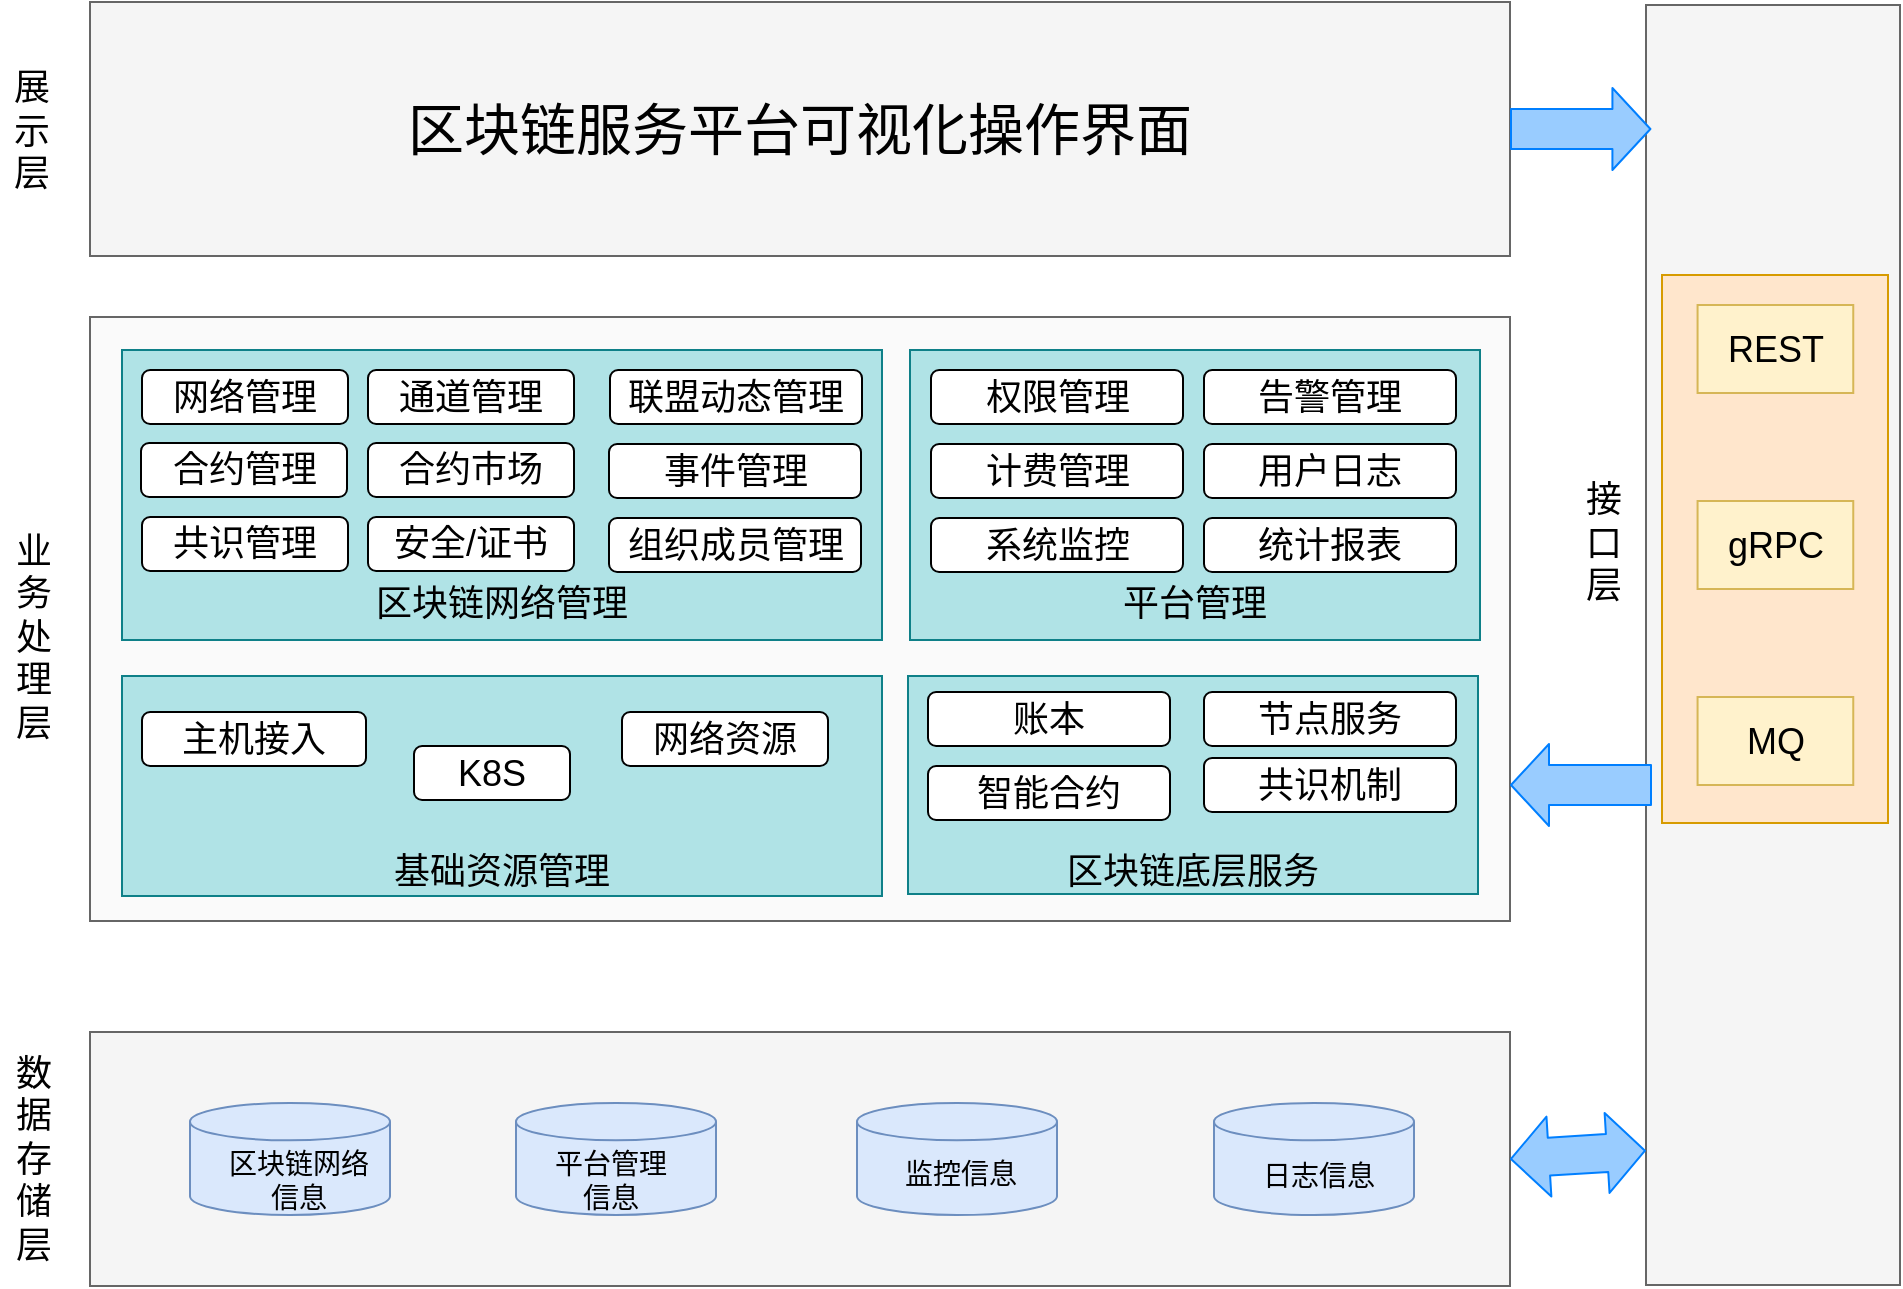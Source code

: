 <mxfile version="12.2.6" type="github" pages="1">
  <diagram id="XpZo0hVpMd-6xpYEEkTo" name="Page-1">
    <mxGraphModel dx="932" dy="569" grid="1" gridSize="10" guides="1" tooltips="1" connect="1" arrows="1" fold="1" page="1" pageScale="1" pageWidth="3300" pageHeight="4681" math="0" shadow="0">
      <root>
        <mxCell id="0"/>
        <mxCell id="1" parent="0"/>
        <mxCell id="LFdx-RBHR0Ke_Tq2nF07-43" value="" style="rounded=0;whiteSpace=wrap;html=1;fontSize=18;fillColor=#f5f5f5;strokeColor=#666666;glass=0;shadow=0;comic=0;arcSize=12;fillOpacity=50;fontColor=#333333;" parent="1" vertex="1">
          <mxGeometry x="285" y="347.5" width="710" height="302" as="geometry"/>
        </mxCell>
        <mxCell id="LFdx-RBHR0Ke_Tq2nF07-58" value="&lt;br&gt;&lt;br&gt;&lt;br&gt;&lt;br&gt;区块链底层服务" style="rounded=0;whiteSpace=wrap;html=1;shadow=0;glass=0;comic=0;fontSize=18;fillColor=#b0e3e6;strokeColor=#0e8088;" parent="1" vertex="1">
          <mxGeometry x="694" y="527" width="285" height="109" as="geometry"/>
        </mxCell>
        <mxCell id="LFdx-RBHR0Ke_Tq2nF07-44" value="&lt;br&gt;&lt;br&gt;&lt;br&gt;&lt;br&gt;&lt;br&gt;区块链网络管理" style="rounded=0;whiteSpace=wrap;html=1;shadow=0;glass=0;comic=0;fontSize=18;fillColor=#b0e3e6;strokeColor=#0e8088;" parent="1" vertex="1">
          <mxGeometry x="301" y="364" width="380" height="145" as="geometry"/>
        </mxCell>
        <mxCell id="LFdx-RBHR0Ke_Tq2nF07-45" value="网络管理" style="rounded=1;whiteSpace=wrap;html=1;shadow=0;glass=0;comic=0;fontSize=18;" parent="1" vertex="1">
          <mxGeometry x="311" y="374" width="103" height="27" as="geometry"/>
        </mxCell>
        <mxCell id="LFdx-RBHR0Ke_Tq2nF07-46" value="通道管理" style="rounded=1;whiteSpace=wrap;html=1;shadow=0;glass=0;comic=0;fontSize=18;" parent="1" vertex="1">
          <mxGeometry x="424" y="374" width="103" height="27" as="geometry"/>
        </mxCell>
        <mxCell id="LFdx-RBHR0Ke_Tq2nF07-47" value="合约管理" style="rounded=1;whiteSpace=wrap;html=1;shadow=0;glass=0;comic=0;fontSize=18;" parent="1" vertex="1">
          <mxGeometry x="310.5" y="410.5" width="103" height="27" as="geometry"/>
        </mxCell>
        <mxCell id="LFdx-RBHR0Ke_Tq2nF07-48" value="合约市场" style="rounded=1;whiteSpace=wrap;html=1;shadow=0;glass=0;comic=0;fontSize=18;" parent="1" vertex="1">
          <mxGeometry x="424" y="410.5" width="103" height="27" as="geometry"/>
        </mxCell>
        <mxCell id="LFdx-RBHR0Ke_Tq2nF07-49" value="联盟动态管理" style="rounded=1;whiteSpace=wrap;html=1;shadow=0;glass=0;comic=0;fontSize=18;" parent="1" vertex="1">
          <mxGeometry x="545" y="374" width="126" height="27" as="geometry"/>
        </mxCell>
        <mxCell id="LFdx-RBHR0Ke_Tq2nF07-50" value="事件管理" style="rounded=1;whiteSpace=wrap;html=1;shadow=0;glass=0;comic=0;fontSize=18;" parent="1" vertex="1">
          <mxGeometry x="544.5" y="411" width="126" height="27" as="geometry"/>
        </mxCell>
        <mxCell id="LFdx-RBHR0Ke_Tq2nF07-51" value="&lt;br&gt;&lt;br&gt;&lt;br&gt;&lt;br&gt;&lt;br&gt;平台管理" style="rounded=0;whiteSpace=wrap;html=1;shadow=0;glass=0;comic=0;fontSize=18;fillColor=#b0e3e6;strokeColor=#0e8088;" parent="1" vertex="1">
          <mxGeometry x="695" y="364" width="285" height="145" as="geometry"/>
        </mxCell>
        <mxCell id="LFdx-RBHR0Ke_Tq2nF07-52" value="组织成员管理" style="rounded=1;whiteSpace=wrap;html=1;shadow=0;glass=0;comic=0;fontSize=18;" parent="1" vertex="1">
          <mxGeometry x="544.5" y="448" width="126" height="27" as="geometry"/>
        </mxCell>
        <mxCell id="LFdx-RBHR0Ke_Tq2nF07-53" value="计费管理" style="rounded=1;whiteSpace=wrap;html=1;shadow=0;glass=0;comic=0;fontSize=18;" parent="1" vertex="1">
          <mxGeometry x="705.5" y="411" width="126" height="27" as="geometry"/>
        </mxCell>
        <mxCell id="LFdx-RBHR0Ke_Tq2nF07-54" value="告警管理" style="rounded=1;whiteSpace=wrap;html=1;shadow=0;glass=0;comic=0;fontSize=18;" parent="1" vertex="1">
          <mxGeometry x="842" y="374" width="126" height="27" as="geometry"/>
        </mxCell>
        <mxCell id="LFdx-RBHR0Ke_Tq2nF07-55" value="用户日志" style="rounded=1;whiteSpace=wrap;html=1;shadow=0;glass=0;comic=0;fontSize=18;" parent="1" vertex="1">
          <mxGeometry x="842" y="411" width="126" height="27" as="geometry"/>
        </mxCell>
        <mxCell id="LFdx-RBHR0Ke_Tq2nF07-56" value="系统监控" style="rounded=1;whiteSpace=wrap;html=1;shadow=0;glass=0;comic=0;fontSize=18;" parent="1" vertex="1">
          <mxGeometry x="705.5" y="448" width="126" height="27" as="geometry"/>
        </mxCell>
        <mxCell id="LFdx-RBHR0Ke_Tq2nF07-57" value="统计报表" style="rounded=1;whiteSpace=wrap;html=1;shadow=0;glass=0;comic=0;fontSize=18;" parent="1" vertex="1">
          <mxGeometry x="842" y="448" width="126" height="27" as="geometry"/>
        </mxCell>
        <mxCell id="LFdx-RBHR0Ke_Tq2nF07-59" value="账本" style="rounded=1;whiteSpace=wrap;html=1;shadow=0;glass=0;comic=0;fontSize=18;fillColor=#FFFFFF;strokeColor=#000000;" parent="1" vertex="1">
          <mxGeometry x="704" y="535" width="121" height="27" as="geometry"/>
        </mxCell>
        <mxCell id="LFdx-RBHR0Ke_Tq2nF07-60" value="节点服务" style="rounded=1;whiteSpace=wrap;html=1;shadow=0;glass=0;comic=0;fontSize=18;fillColor=#FFFFFF;strokeColor=#000000;" parent="1" vertex="1">
          <mxGeometry x="842" y="535" width="126" height="27" as="geometry"/>
        </mxCell>
        <mxCell id="LFdx-RBHR0Ke_Tq2nF07-61" value="智能合约" style="rounded=1;whiteSpace=wrap;html=1;shadow=0;glass=0;comic=0;fontSize=18;fillColor=#FFFFFF;strokeColor=#000000;" parent="1" vertex="1">
          <mxGeometry x="704" y="572" width="121" height="27" as="geometry"/>
        </mxCell>
        <mxCell id="LFdx-RBHR0Ke_Tq2nF07-62" value="&lt;br&gt;&lt;br&gt;&lt;br&gt;&lt;br&gt;基础资源管理&lt;br&gt;" style="rounded=0;whiteSpace=wrap;html=1;shadow=0;glass=0;comic=0;fontSize=18;fillColor=#b0e3e6;strokeColor=#0e8088;" parent="1" vertex="1">
          <mxGeometry x="301" y="527" width="380" height="110" as="geometry"/>
        </mxCell>
        <mxCell id="LFdx-RBHR0Ke_Tq2nF07-63" value="共识管理" style="rounded=1;whiteSpace=wrap;html=1;shadow=0;glass=0;comic=0;fontSize=18;" parent="1" vertex="1">
          <mxGeometry x="311" y="447.5" width="103" height="27" as="geometry"/>
        </mxCell>
        <mxCell id="LFdx-RBHR0Ke_Tq2nF07-64" value="安全/证书" style="rounded=1;whiteSpace=wrap;html=1;shadow=0;glass=0;comic=0;fontSize=18;" parent="1" vertex="1">
          <mxGeometry x="424" y="447.5" width="103" height="27" as="geometry"/>
        </mxCell>
        <mxCell id="LFdx-RBHR0Ke_Tq2nF07-65" value="权限管理" style="rounded=1;whiteSpace=wrap;html=1;shadow=0;glass=0;comic=0;fontSize=18;" parent="1" vertex="1">
          <mxGeometry x="705.5" y="374" width="126" height="27" as="geometry"/>
        </mxCell>
        <mxCell id="LFdx-RBHR0Ke_Tq2nF07-66" value="主机接入" style="rounded=1;whiteSpace=wrap;html=1;shadow=0;glass=0;comic=0;fontSize=18;" parent="1" vertex="1">
          <mxGeometry x="311" y="545" width="112" height="27" as="geometry"/>
        </mxCell>
        <mxCell id="LFdx-RBHR0Ke_Tq2nF07-67" value="K8S" style="rounded=1;whiteSpace=wrap;html=1;shadow=0;glass=0;comic=0;fontSize=18;" parent="1" vertex="1">
          <mxGeometry x="447" y="562" width="78" height="27" as="geometry"/>
        </mxCell>
        <mxCell id="LFdx-RBHR0Ke_Tq2nF07-68" value="网络资源" style="rounded=1;whiteSpace=wrap;html=1;shadow=0;glass=0;comic=0;fontSize=18;" parent="1" vertex="1">
          <mxGeometry x="551" y="545" width="103" height="27" as="geometry"/>
        </mxCell>
        <mxCell id="LFdx-RBHR0Ke_Tq2nF07-69" value="" style="rounded=0;whiteSpace=wrap;html=1;strokeColor=#666666;fillColor=#F5F5F5;" parent="1" vertex="1">
          <mxGeometry x="285" y="705" width="710" height="127" as="geometry"/>
        </mxCell>
        <mxCell id="LFdx-RBHR0Ke_Tq2nF07-70" value="" style="rounded=0;whiteSpace=wrap;html=1;strokeColor=#666666;fillColor=#F5F5F5;direction=south;" parent="1" vertex="1">
          <mxGeometry x="1063" y="191.5" width="127" height="640" as="geometry"/>
        </mxCell>
        <mxCell id="LFdx-RBHR0Ke_Tq2nF07-71" value="&lt;font style=&quot;font-size: 28px&quot;&gt;区块链服务平台可视化操作界面&lt;/font&gt;" style="rounded=0;whiteSpace=wrap;html=1;strokeColor=#666666;fillColor=#F5F5F5;" parent="1" vertex="1">
          <mxGeometry x="285" y="190" width="710" height="127" as="geometry"/>
        </mxCell>
        <mxCell id="LFdx-RBHR0Ke_Tq2nF07-72" value="" style="strokeWidth=1;html=1;shape=mxgraph.flowchart.database;whiteSpace=wrap;rounded=0;fillColor=#dae8fc;fontSize=20;strokeColor=#6c8ebf;" parent="1" vertex="1">
          <mxGeometry x="335" y="740.5" width="100" height="56" as="geometry"/>
        </mxCell>
        <mxCell id="LFdx-RBHR0Ke_Tq2nF07-73" value="区块链网络&lt;br&gt;信息" style="text;html=1;resizable=0;points=[];autosize=1;align=center;verticalAlign=top;spacingTop=-4;fontSize=14;" parent="1" vertex="1">
          <mxGeometry x="348.5" y="759.5" width="80" height="34" as="geometry"/>
        </mxCell>
        <mxCell id="LFdx-RBHR0Ke_Tq2nF07-74" value="" style="strokeWidth=1;html=1;shape=mxgraph.flowchart.database;whiteSpace=wrap;rounded=0;fillColor=#dae8fc;fontSize=20;strokeColor=#6c8ebf;" parent="1" vertex="1">
          <mxGeometry x="498" y="740.5" width="100" height="56" as="geometry"/>
        </mxCell>
        <mxCell id="LFdx-RBHR0Ke_Tq2nF07-75" value="平台管理&lt;br&gt;信息" style="text;html=1;resizable=0;points=[];autosize=1;align=center;verticalAlign=top;spacingTop=-4;fontSize=14;" parent="1" vertex="1">
          <mxGeometry x="511.5" y="759.5" width="66" height="34" as="geometry"/>
        </mxCell>
        <mxCell id="LFdx-RBHR0Ke_Tq2nF07-76" value="" style="strokeWidth=1;html=1;shape=mxgraph.flowchart.database;whiteSpace=wrap;rounded=0;fillColor=#dae8fc;fontSize=20;strokeColor=#6c8ebf;" parent="1" vertex="1">
          <mxGeometry x="668.5" y="740.5" width="100" height="56" as="geometry"/>
        </mxCell>
        <mxCell id="LFdx-RBHR0Ke_Tq2nF07-77" value="监控信息" style="text;html=1;resizable=0;points=[];autosize=1;align=center;verticalAlign=top;spacingTop=-4;fontSize=14;" parent="1" vertex="1">
          <mxGeometry x="687" y="764.5" width="66" height="17" as="geometry"/>
        </mxCell>
        <mxCell id="LFdx-RBHR0Ke_Tq2nF07-78" value="" style="strokeWidth=1;html=1;shape=mxgraph.flowchart.database;whiteSpace=wrap;rounded=0;fillColor=#dae8fc;fontSize=20;strokeColor=#6c8ebf;" parent="1" vertex="1">
          <mxGeometry x="847" y="740.5" width="100" height="56" as="geometry"/>
        </mxCell>
        <mxCell id="LFdx-RBHR0Ke_Tq2nF07-79" value="日志信息" style="text;html=1;resizable=0;points=[];autosize=1;align=center;verticalAlign=top;spacingTop=-4;fontSize=14;" parent="1" vertex="1">
          <mxGeometry x="865.5" y="765.5" width="66" height="17" as="geometry"/>
        </mxCell>
        <mxCell id="LFdx-RBHR0Ke_Tq2nF07-80" value="展示层" style="rounded=0;whiteSpace=wrap;html=1;strokeWidth=1;fontSize=18;align=center;strokeColor=none;" parent="1" vertex="1">
          <mxGeometry x="240" y="191" width="32" height="127" as="geometry"/>
        </mxCell>
        <mxCell id="LFdx-RBHR0Ke_Tq2nF07-81" value="业务处理层" style="rounded=0;whiteSpace=wrap;html=1;strokeWidth=1;fontSize=18;align=center;strokeColor=none;" parent="1" vertex="1">
          <mxGeometry x="240.5" y="347.5" width="32" height="320" as="geometry"/>
        </mxCell>
        <mxCell id="LFdx-RBHR0Ke_Tq2nF07-82" value="数据存储层" style="rounded=0;whiteSpace=wrap;html=1;strokeWidth=1;fontSize=18;align=center;strokeColor=none;" parent="1" vertex="1">
          <mxGeometry x="240.5" y="705" width="32" height="127" as="geometry"/>
        </mxCell>
        <mxCell id="LFdx-RBHR0Ke_Tq2nF07-83" value="接口层" style="rounded=0;whiteSpace=wrap;html=1;strokeWidth=1;fontSize=18;align=center;strokeColor=none;" parent="1" vertex="1">
          <mxGeometry x="1026" y="397.5" width="32" height="127" as="geometry"/>
        </mxCell>
        <mxCell id="LFdx-RBHR0Ke_Tq2nF07-84" value="" style="shape=flexArrow;endArrow=classic;html=1;strokeColor=#007FFF;fillColor=#99CCFF;fontSize=18;width=20;" parent="1" source="LFdx-RBHR0Ke_Tq2nF07-71" edge="1">
          <mxGeometry width="50" height="50" relative="1" as="geometry">
            <mxPoint x="995" y="303.5" as="sourcePoint"/>
            <mxPoint x="1065.711" y="253.5" as="targetPoint"/>
          </mxGeometry>
        </mxCell>
        <mxCell id="LFdx-RBHR0Ke_Tq2nF07-85" value="" style="rounded=0;whiteSpace=wrap;html=1;strokeColor=#d79b00;strokeWidth=1;fillColor=#ffe6cc;fontSize=18;align=center;" parent="1" vertex="1">
          <mxGeometry x="1071" y="326.5" width="113" height="274" as="geometry"/>
        </mxCell>
        <mxCell id="LFdx-RBHR0Ke_Tq2nF07-87" value="REST" style="rounded=0;whiteSpace=wrap;html=1;strokeColor=#d6b656;strokeWidth=1;fillColor=#fff2cc;fontSize=18;align=center;" parent="1" vertex="1">
          <mxGeometry x="1088.785" y="341.5" width="77.844" height="44" as="geometry"/>
        </mxCell>
        <mxCell id="LFdx-RBHR0Ke_Tq2nF07-88" value="gRPC" style="rounded=0;whiteSpace=wrap;html=1;strokeColor=#d6b656;strokeWidth=1;fillColor=#fff2cc;fontSize=18;align=center;" parent="1" vertex="1">
          <mxGeometry x="1088.785" y="439.5" width="77.844" height="44" as="geometry"/>
        </mxCell>
        <mxCell id="LFdx-RBHR0Ke_Tq2nF07-89" value="MQ" style="rounded=0;whiteSpace=wrap;html=1;strokeColor=#d6b656;strokeWidth=1;fillColor=#fff2cc;fontSize=18;align=center;" parent="1" vertex="1">
          <mxGeometry x="1088.785" y="537.5" width="77.844" height="44" as="geometry"/>
        </mxCell>
        <mxCell id="LFdx-RBHR0Ke_Tq2nF07-90" value="共识机制" style="rounded=1;whiteSpace=wrap;html=1;shadow=0;glass=0;comic=0;fontSize=18;fillColor=#FFFFFF;strokeColor=#000000;" parent="1" vertex="1">
          <mxGeometry x="842" y="568" width="126" height="27" as="geometry"/>
        </mxCell>
        <mxCell id="LFdx-RBHR0Ke_Tq2nF07-91" value="" style="shape=flexArrow;endArrow=classic;startArrow=classic;html=1;exitX=1;exitY=0.5;exitDx=0;exitDy=0;entryX=0.895;entryY=1;entryDx=0;entryDy=0;entryPerimeter=0;width=19;fillColor=#99CCFF;strokeColor=#007FFF;" parent="1" source="LFdx-RBHR0Ke_Tq2nF07-69" target="LFdx-RBHR0Ke_Tq2nF07-70" edge="1">
          <mxGeometry width="50" height="50" relative="1" as="geometry">
            <mxPoint x="1005" y="786.5" as="sourcePoint"/>
            <mxPoint x="1055" y="736.5" as="targetPoint"/>
          </mxGeometry>
        </mxCell>
        <mxCell id="LFdx-RBHR0Ke_Tq2nF07-92" value="" style="shape=flexArrow;endArrow=classic;html=1;strokeColor=#007FFF;fillColor=#99CCFF;fontSize=18;width=20;" parent="1" edge="1">
          <mxGeometry width="50" height="50" relative="1" as="geometry">
            <mxPoint x="1066" y="581.5" as="sourcePoint"/>
            <mxPoint x="995" y="581.5" as="targetPoint"/>
          </mxGeometry>
        </mxCell>
      </root>
    </mxGraphModel>
  </diagram>
</mxfile>
